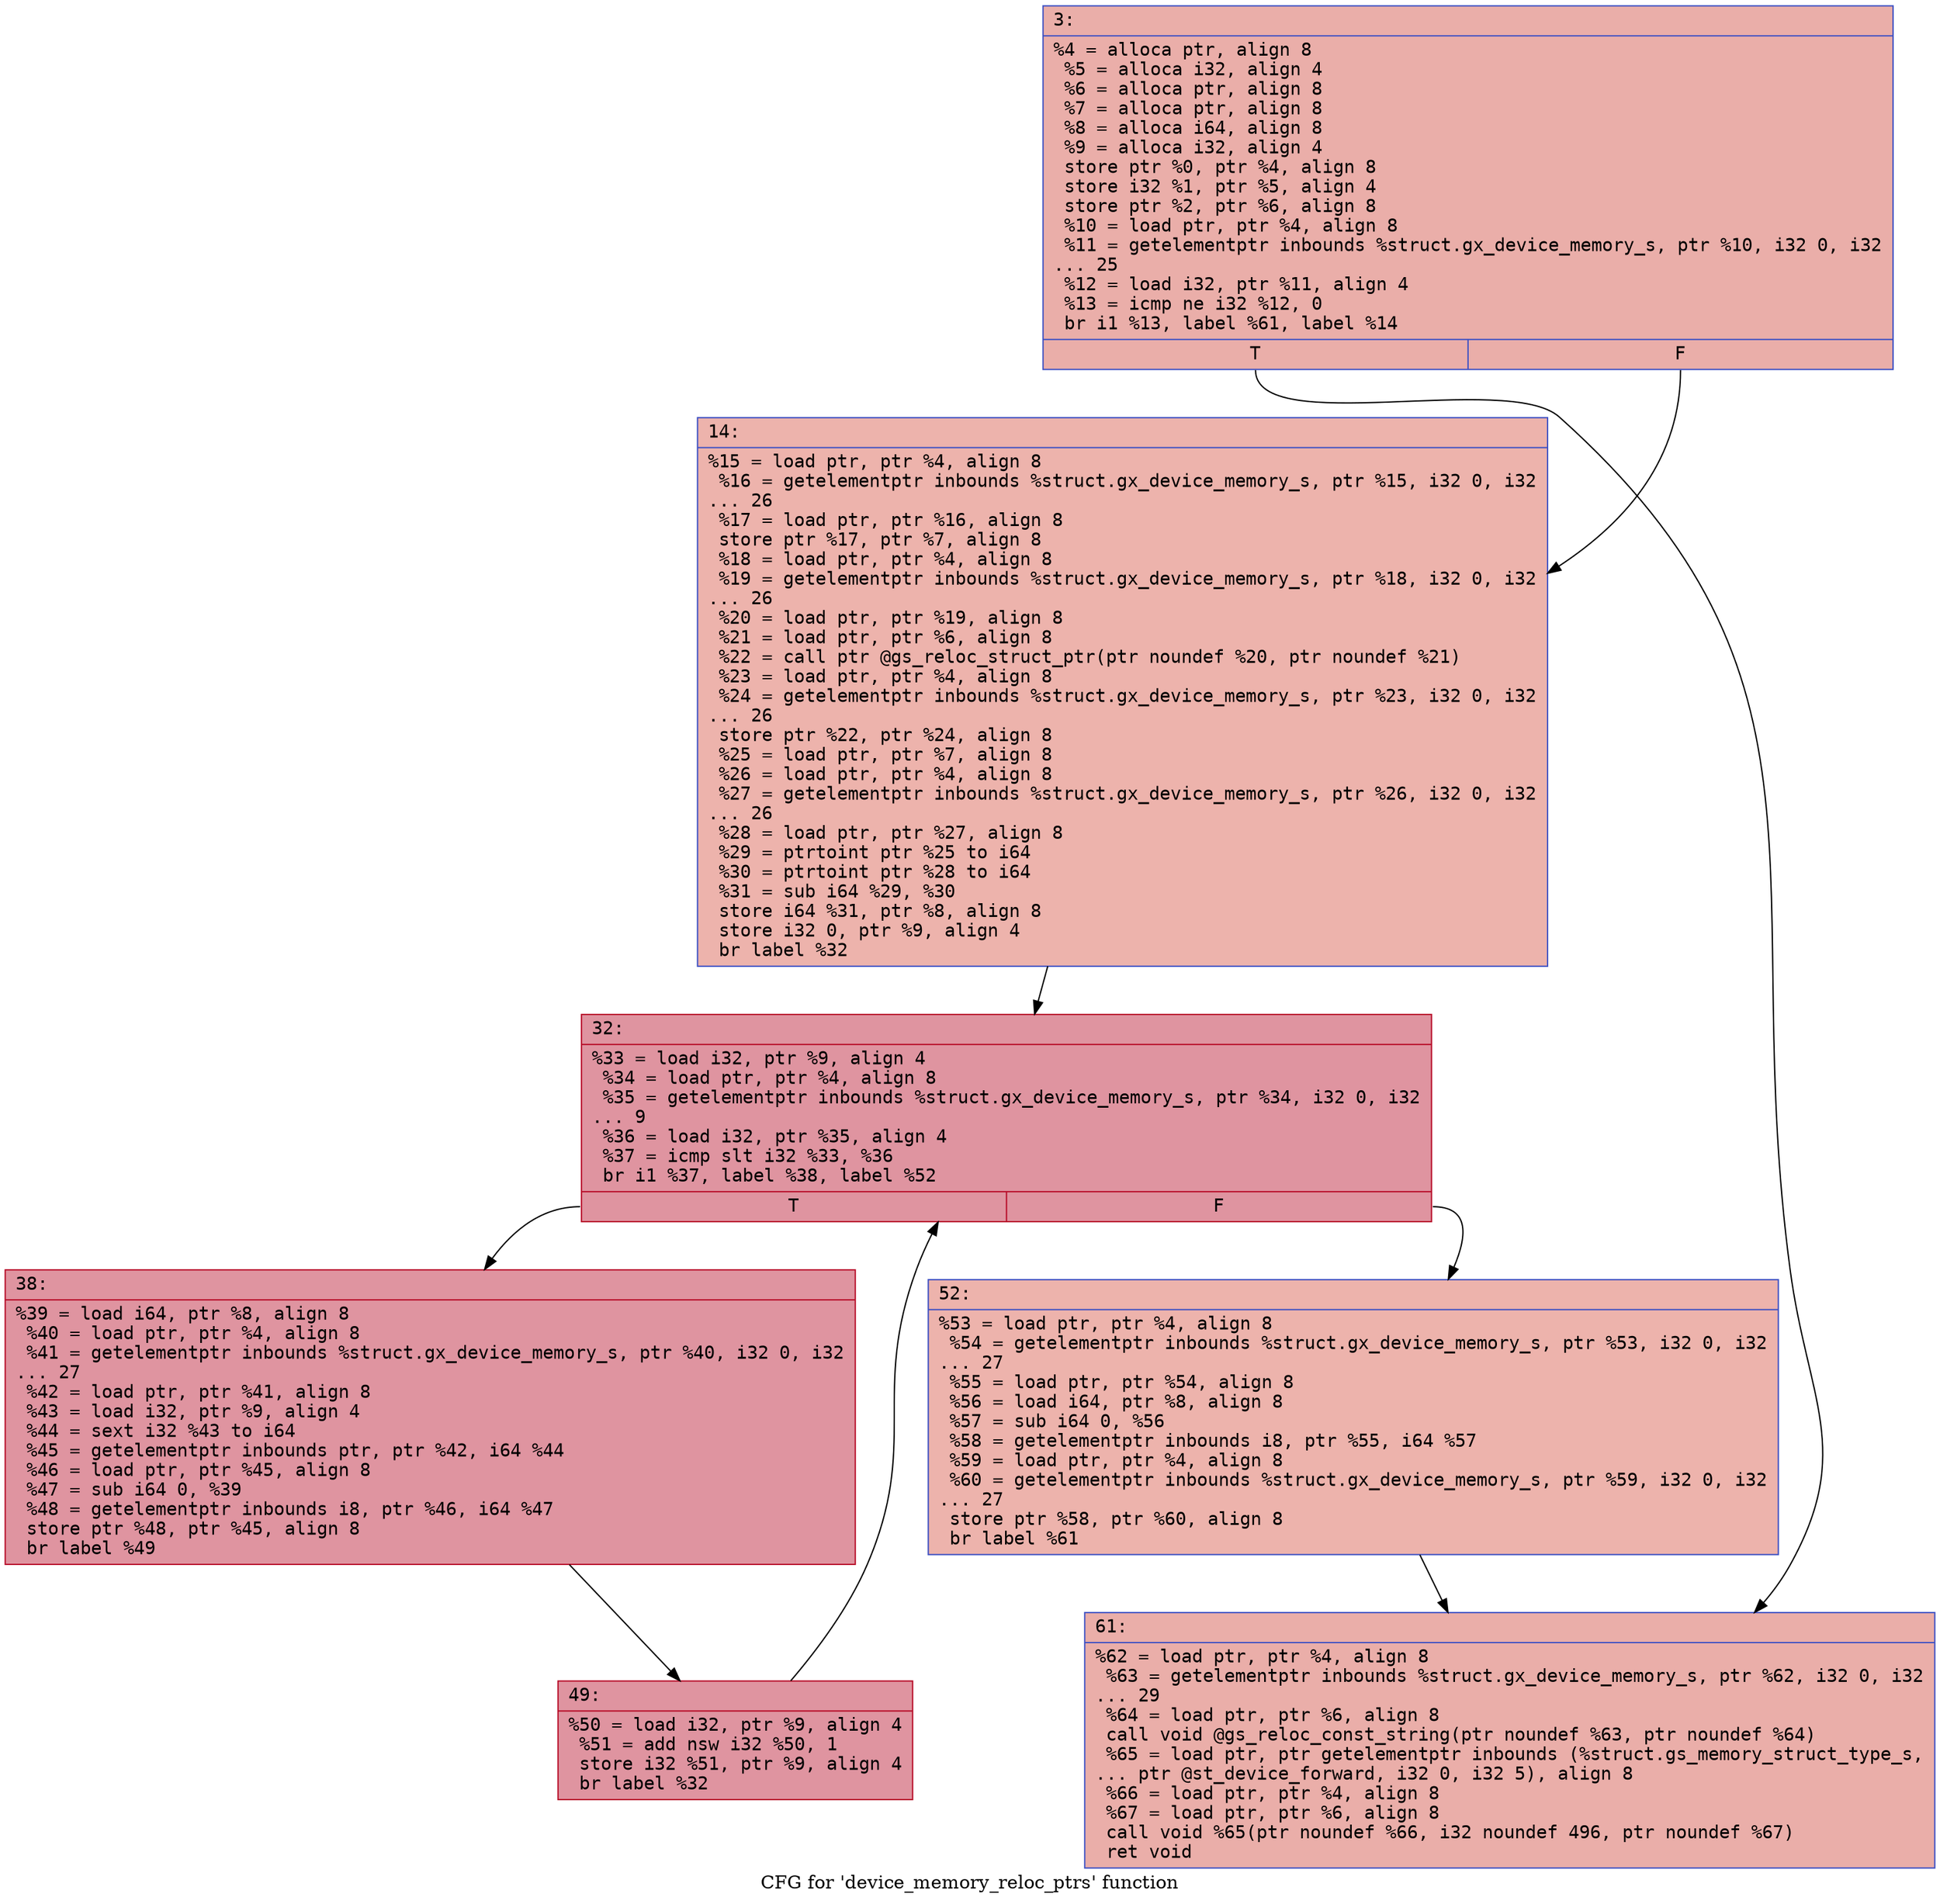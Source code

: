 digraph "CFG for 'device_memory_reloc_ptrs' function" {
	label="CFG for 'device_memory_reloc_ptrs' function";

	Node0x6000008b64e0 [shape=record,color="#3d50c3ff", style=filled, fillcolor="#d0473d70" fontname="Courier",label="{3:\l|  %4 = alloca ptr, align 8\l  %5 = alloca i32, align 4\l  %6 = alloca ptr, align 8\l  %7 = alloca ptr, align 8\l  %8 = alloca i64, align 8\l  %9 = alloca i32, align 4\l  store ptr %0, ptr %4, align 8\l  store i32 %1, ptr %5, align 4\l  store ptr %2, ptr %6, align 8\l  %10 = load ptr, ptr %4, align 8\l  %11 = getelementptr inbounds %struct.gx_device_memory_s, ptr %10, i32 0, i32\l... 25\l  %12 = load i32, ptr %11, align 4\l  %13 = icmp ne i32 %12, 0\l  br i1 %13, label %61, label %14\l|{<s0>T|<s1>F}}"];
	Node0x6000008b64e0:s0 -> Node0x6000008b66c0[tooltip="3 -> 61\nProbability 62.50%" ];
	Node0x6000008b64e0:s1 -> Node0x6000008b6530[tooltip="3 -> 14\nProbability 37.50%" ];
	Node0x6000008b6530 [shape=record,color="#3d50c3ff", style=filled, fillcolor="#d6524470" fontname="Courier",label="{14:\l|  %15 = load ptr, ptr %4, align 8\l  %16 = getelementptr inbounds %struct.gx_device_memory_s, ptr %15, i32 0, i32\l... 26\l  %17 = load ptr, ptr %16, align 8\l  store ptr %17, ptr %7, align 8\l  %18 = load ptr, ptr %4, align 8\l  %19 = getelementptr inbounds %struct.gx_device_memory_s, ptr %18, i32 0, i32\l... 26\l  %20 = load ptr, ptr %19, align 8\l  %21 = load ptr, ptr %6, align 8\l  %22 = call ptr @gs_reloc_struct_ptr(ptr noundef %20, ptr noundef %21)\l  %23 = load ptr, ptr %4, align 8\l  %24 = getelementptr inbounds %struct.gx_device_memory_s, ptr %23, i32 0, i32\l... 26\l  store ptr %22, ptr %24, align 8\l  %25 = load ptr, ptr %7, align 8\l  %26 = load ptr, ptr %4, align 8\l  %27 = getelementptr inbounds %struct.gx_device_memory_s, ptr %26, i32 0, i32\l... 26\l  %28 = load ptr, ptr %27, align 8\l  %29 = ptrtoint ptr %25 to i64\l  %30 = ptrtoint ptr %28 to i64\l  %31 = sub i64 %29, %30\l  store i64 %31, ptr %8, align 8\l  store i32 0, ptr %9, align 4\l  br label %32\l}"];
	Node0x6000008b6530 -> Node0x6000008b6580[tooltip="14 -> 32\nProbability 100.00%" ];
	Node0x6000008b6580 [shape=record,color="#b70d28ff", style=filled, fillcolor="#b70d2870" fontname="Courier",label="{32:\l|  %33 = load i32, ptr %9, align 4\l  %34 = load ptr, ptr %4, align 8\l  %35 = getelementptr inbounds %struct.gx_device_memory_s, ptr %34, i32 0, i32\l... 9\l  %36 = load i32, ptr %35, align 4\l  %37 = icmp slt i32 %33, %36\l  br i1 %37, label %38, label %52\l|{<s0>T|<s1>F}}"];
	Node0x6000008b6580:s0 -> Node0x6000008b65d0[tooltip="32 -> 38\nProbability 96.88%" ];
	Node0x6000008b6580:s1 -> Node0x6000008b6670[tooltip="32 -> 52\nProbability 3.12%" ];
	Node0x6000008b65d0 [shape=record,color="#b70d28ff", style=filled, fillcolor="#b70d2870" fontname="Courier",label="{38:\l|  %39 = load i64, ptr %8, align 8\l  %40 = load ptr, ptr %4, align 8\l  %41 = getelementptr inbounds %struct.gx_device_memory_s, ptr %40, i32 0, i32\l... 27\l  %42 = load ptr, ptr %41, align 8\l  %43 = load i32, ptr %9, align 4\l  %44 = sext i32 %43 to i64\l  %45 = getelementptr inbounds ptr, ptr %42, i64 %44\l  %46 = load ptr, ptr %45, align 8\l  %47 = sub i64 0, %39\l  %48 = getelementptr inbounds i8, ptr %46, i64 %47\l  store ptr %48, ptr %45, align 8\l  br label %49\l}"];
	Node0x6000008b65d0 -> Node0x6000008b6620[tooltip="38 -> 49\nProbability 100.00%" ];
	Node0x6000008b6620 [shape=record,color="#b70d28ff", style=filled, fillcolor="#b70d2870" fontname="Courier",label="{49:\l|  %50 = load i32, ptr %9, align 4\l  %51 = add nsw i32 %50, 1\l  store i32 %51, ptr %9, align 4\l  br label %32\l}"];
	Node0x6000008b6620 -> Node0x6000008b6580[tooltip="49 -> 32\nProbability 100.00%" ];
	Node0x6000008b6670 [shape=record,color="#3d50c3ff", style=filled, fillcolor="#d6524470" fontname="Courier",label="{52:\l|  %53 = load ptr, ptr %4, align 8\l  %54 = getelementptr inbounds %struct.gx_device_memory_s, ptr %53, i32 0, i32\l... 27\l  %55 = load ptr, ptr %54, align 8\l  %56 = load i64, ptr %8, align 8\l  %57 = sub i64 0, %56\l  %58 = getelementptr inbounds i8, ptr %55, i64 %57\l  %59 = load ptr, ptr %4, align 8\l  %60 = getelementptr inbounds %struct.gx_device_memory_s, ptr %59, i32 0, i32\l... 27\l  store ptr %58, ptr %60, align 8\l  br label %61\l}"];
	Node0x6000008b6670 -> Node0x6000008b66c0[tooltip="52 -> 61\nProbability 100.00%" ];
	Node0x6000008b66c0 [shape=record,color="#3d50c3ff", style=filled, fillcolor="#d0473d70" fontname="Courier",label="{61:\l|  %62 = load ptr, ptr %4, align 8\l  %63 = getelementptr inbounds %struct.gx_device_memory_s, ptr %62, i32 0, i32\l... 29\l  %64 = load ptr, ptr %6, align 8\l  call void @gs_reloc_const_string(ptr noundef %63, ptr noundef %64)\l  %65 = load ptr, ptr getelementptr inbounds (%struct.gs_memory_struct_type_s,\l... ptr @st_device_forward, i32 0, i32 5), align 8\l  %66 = load ptr, ptr %4, align 8\l  %67 = load ptr, ptr %6, align 8\l  call void %65(ptr noundef %66, i32 noundef 496, ptr noundef %67)\l  ret void\l}"];
}

